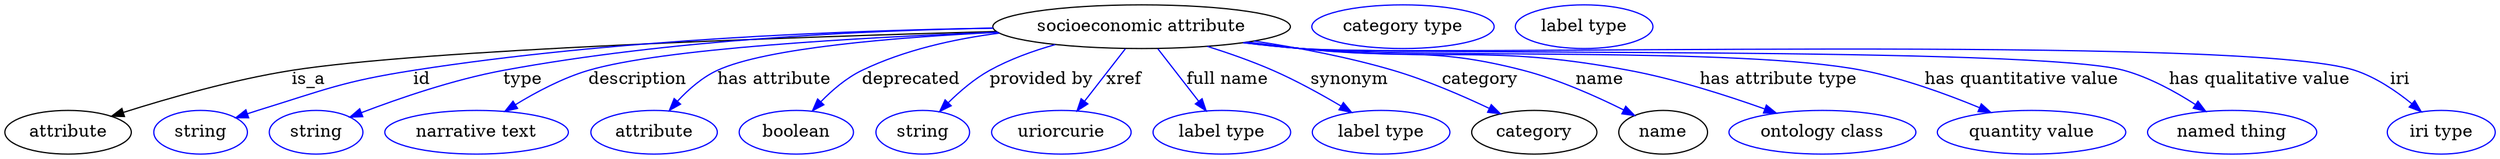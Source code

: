 digraph {
	graph [bb="0,0,2045.2,123"];
	node [label="\N"];
	"socioeconomic attribute"	[height=0.5,
		label="socioeconomic attribute",
		pos="932,105",
		width=3.3941];
	attribute	[height=0.5,
		pos="51.995,18",
		width=1.4443];
	"socioeconomic attribute" -> attribute	[label=is_a,
		lp="254,61.5",
		pos="e,87.897,31.025 812.83,100.9 644.82,96.031 346.86,85.41 240,69 190.51,61.4 135.29,45.834 97.572,34.077"];
	id	[color=blue,
		height=0.5,
		label=string,
		pos="160,18",
		width=1.0652];
	"socioeconomic attribute" -> id	[color=blue,
		label=id,
		lp="342,61.5",
		pos="e,189.23,29.732 810.05,103.81 688.87,101.99 498.06,94.712 335,69 287.27,61.475 234.12,45.101 199.06,33.134",
		style=solid];
	type	[color=blue,
		height=0.5,
		label=string,
		pos="255,18",
		width=1.0652];
	"socioeconomic attribute" -> type	[color=blue,
		label=type,
		lp="424,61.5",
		pos="e,282.9,30.564 809.73,104.02 702.87,102.09 543.98,94.532 408,69 367.48,61.392 322.84,45.947 292.3,34.224",
		style=solid];
	description	[color=blue,
		height=0.5,
		label="narrative text",
		pos="387,18",
		width=2.0943];
	"socioeconomic attribute" -> description	[color=blue,
		label=description,
		lp="518.5,61.5",
		pos="e,410.09,35.322 813.39,100.53 700.29,96.192 538.51,87.037 478,69 457.15,62.787 435.74,51.324 418.93,40.94",
		style=solid];
	"has attribute"	[color=blue,
		height=0.5,
		label=attribute,
		pos="532,18",
		width=1.4443];
	"socioeconomic attribute" -> "has attribute"	[color=blue,
		label="has attribute",
		lp="630,61.5",
		pos="e,544.24,35.962 813.29,100.46 728.53,96.366 622.77,87.617 583,69 570.71,63.251 559.62,53.288 550.93,43.761",
		style=solid];
	deprecated	[color=blue,
		height=0.5,
		label=boolean,
		pos="649,18",
		width=1.2999];
	"socioeconomic attribute" -> deprecated	[color=blue,
		label=deprecated,
		lp="742.5,61.5",
		pos="e,661.97,35.714 831.69,94.682 780.72,88.77 724.82,80.129 702,69 689.43,62.876 677.85,52.727 668.73,43.167",
		style=solid];
	"provided by"	[color=blue,
		height=0.5,
		label=string,
		pos="752,18",
		width=1.0652];
	"socioeconomic attribute" -> "provided by"	[color=blue,
		label="provided by",
		lp="849.5,61.5",
		pos="e,765.9,35.107 860.97,90.244 842.71,85.084 823.56,78.165 807,69 794.52,62.098 782.57,51.842 773.02,42.412",
		style=solid];
	xref	[color=blue,
		height=0.5,
		label=uriorcurie,
		pos="866,18",
		width=1.5887];
	"socioeconomic attribute" -> xref	[color=blue,
		label=xref,
		lp="917.5,61.5",
		pos="e,878.88,35.597 918.64,86.799 909.03,74.426 895.93,57.555 885.2,43.738",
		style=solid];
	"full name"	[color=blue,
		height=0.5,
		label="label type",
		pos="998,18",
		width=1.5707];
	"socioeconomic attribute" -> "full name"	[color=blue,
		label="full name",
		lp="1002.5,61.5",
		pos="e,985.11,35.597 945.35,86.799 954.96,74.426 968.06,57.555 978.79,43.738",
		style=solid];
	synonym	[color=blue,
		height=0.5,
		label="label type",
		pos="1129,18",
		width=1.5707];
	"socioeconomic attribute" -> synonym	[color=blue,
		label=synonym,
		lp="1103,61.5",
		pos="e,1104.7,34.366 986.06,88.792 1003.5,83.265 1022.8,76.509 1040,69 1059.2,60.605 1079.6,49.311 1096,39.582",
		style=solid];
	category	[height=0.5,
		pos="1255,18",
		width=1.4263];
	"socioeconomic attribute" -> category	[color=blue,
		label=category,
		lp="1210.5,61.5",
		pos="e,1227.1,33.279 1024.5,93.189 1060.7,87.715 1102.2,79.868 1139,69 1166.2,60.954 1195.6,48.254 1218,37.667",
		style=solid];
	name	[height=0.5,
		pos="1361,18",
		width=1.011];
	"socioeconomic attribute" -> name	[color=blue,
		label=name,
		lp="1309,61.5",
		pos="e,1337.5,31.795 1019,92.329 1033.7,90.468 1048.8,88.624 1063,87 1144.2,77.74 1166.9,89.543 1246,69 1274.9,61.482 1305.9,47.635 1328.4,\
36.416",
		style=solid];
	"has attribute type"	[color=blue,
		height=0.5,
		label="ontology class",
		pos="1492,18",
		width=2.1304];
	"socioeconomic attribute" -> "has attribute type"	[color=blue,
		label="has attribute type",
		lp="1456,61.5",
		pos="e,1454.1,33.732 1017.5,92.119 1032.7,90.24 1048.3,88.445 1063,87 1182.7,75.256 1214.8,91.196 1333,69 1371.2,61.82 1413.2,48.39 1444.4,\
37.256",
		style=solid];
	"has quantitative value"	[color=blue,
		height=0.5,
		label="quantity value",
		pos="1664,18",
		width=2.1484];
	"socioeconomic attribute" -> "has quantitative value"	[color=blue,
		label="has quantitative value",
		lp="1656,61.5",
		pos="e,1630.5,34.319 1016.4,91.906 1031.9,90.015 1047.9,88.27 1063,87 1165.4,78.38 1424.1,88.618 1525,69 1558.2,62.545 1594,49.482 1621,\
38.326",
		style=solid];
	"has qualitative value"	[color=blue,
		height=0.5,
		label="named thing",
		pos="1829,18",
		width=1.9318];
	"socioeconomic attribute" -> "has qualitative value"	[color=blue,
		label="has qualitative value",
		lp="1851.5,61.5",
		pos="e,1807.3,35.194 1015.7,91.837 1031.4,89.928 1047.7,88.194 1063,87 1138,81.15 1667.5,89.015 1740,69 1760.9,63.233 1782.1,51.558 1798.6,\
40.94",
		style=solid];
	iri	[color=blue,
		height=0.5,
		label="iri type",
		pos="2001,18",
		width=1.2277];
	"socioeconomic attribute" -> iri	[color=blue,
		label=iri,
		lp="1967,61.5",
		pos="e,1984.5,34.959 1015.4,91.807 1031.2,89.888 1047.6,88.158 1063,87 1159.1,79.789 1838.4,99.05 1930,69 1947.2,63.369 1963.8,52.063 \
1976.6,41.625",
		style=solid];
	"named thing_category"	[color=blue,
		height=0.5,
		label="category type",
		pos="1147,105",
		width=2.0762];
	attribute_name	[color=blue,
		height=0.5,
		label="label type",
		pos="1296,105",
		width=1.5707];
}
